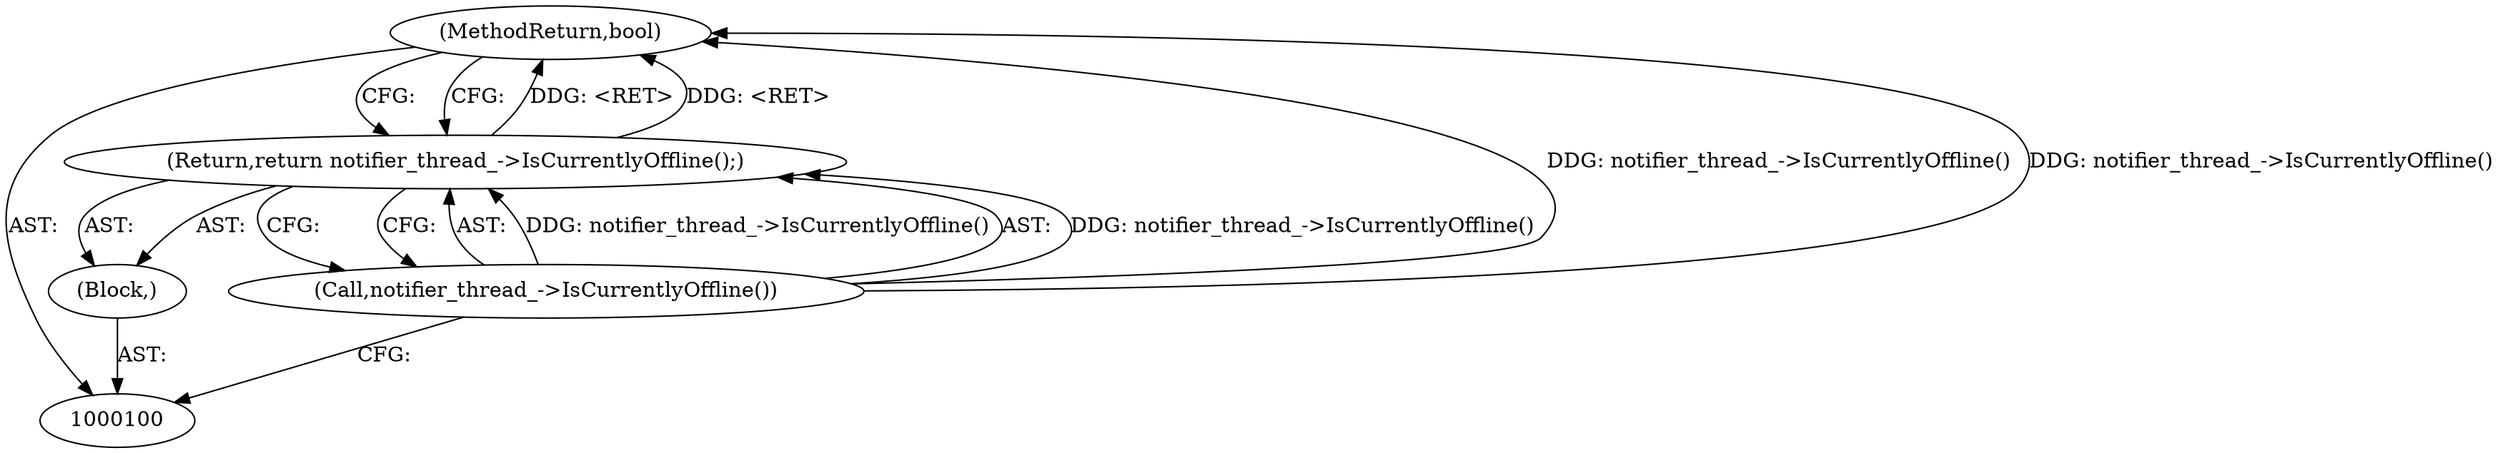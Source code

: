 digraph "0_Chrome_ae66a48d272b1fdc8bf475b107ae11d95edc91f9_2" {
"1000104" [label="(MethodReturn,bool)"];
"1000101" [label="(Block,)"];
"1000102" [label="(Return,return notifier_thread_->IsCurrentlyOffline();)"];
"1000103" [label="(Call,notifier_thread_->IsCurrentlyOffline())"];
"1000104" -> "1000100"  [label="AST: "];
"1000104" -> "1000102"  [label="CFG: "];
"1000103" -> "1000104"  [label="DDG: notifier_thread_->IsCurrentlyOffline()"];
"1000102" -> "1000104"  [label="DDG: <RET>"];
"1000101" -> "1000100"  [label="AST: "];
"1000102" -> "1000101"  [label="AST: "];
"1000102" -> "1000101"  [label="AST: "];
"1000102" -> "1000103"  [label="CFG: "];
"1000103" -> "1000102"  [label="AST: "];
"1000104" -> "1000102"  [label="CFG: "];
"1000102" -> "1000104"  [label="DDG: <RET>"];
"1000103" -> "1000102"  [label="DDG: notifier_thread_->IsCurrentlyOffline()"];
"1000103" -> "1000102"  [label="AST: "];
"1000103" -> "1000100"  [label="CFG: "];
"1000102" -> "1000103"  [label="CFG: "];
"1000103" -> "1000104"  [label="DDG: notifier_thread_->IsCurrentlyOffline()"];
"1000103" -> "1000102"  [label="DDG: notifier_thread_->IsCurrentlyOffline()"];
}
